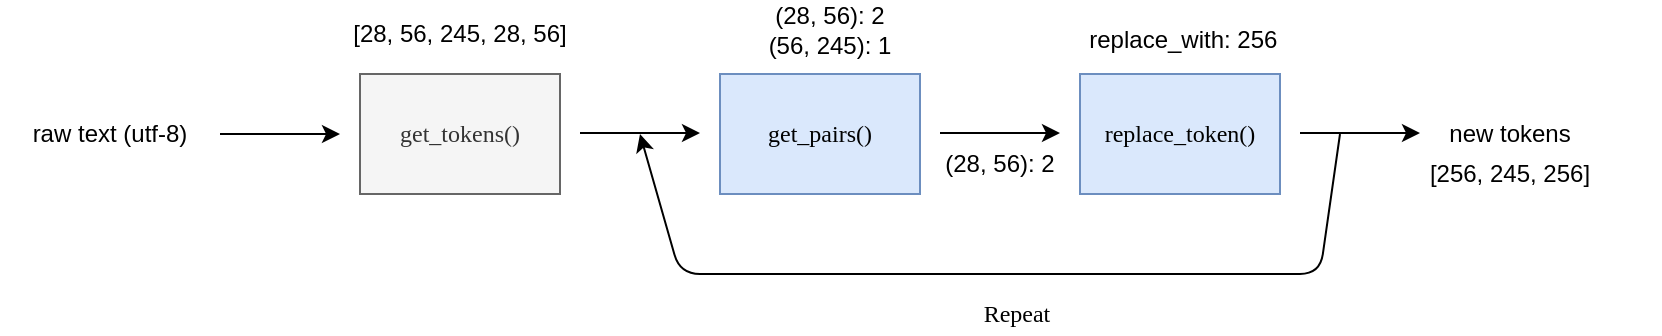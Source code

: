 <mxfile version="13.9.9" type="device"><diagram id="eirpjIbiPabfx3KrHbXo" name="Page-1"><mxGraphModel dx="620" dy="486" grid="1" gridSize="10" guides="1" tooltips="1" connect="1" arrows="1" fold="1" page="1" pageScale="1" pageWidth="850" pageHeight="1100" math="0" shadow="0"><root><mxCell id="0"/><mxCell id="1" parent="0"/><mxCell id="v3F7vN-rLLgnJF0GhgG0-29" value="" style="group" vertex="1" connectable="0" parent="1"><mxGeometry x="50" y="130" width="830" height="160" as="geometry"/></mxCell><mxCell id="v3F7vN-rLLgnJF0GhgG0-27" value="" style="group" vertex="1" connectable="0" parent="v3F7vN-rLLgnJF0GhgG0-29"><mxGeometry width="830" height="130" as="geometry"/></mxCell><mxCell id="v3F7vN-rLLgnJF0GhgG0-1" value="raw text (utf-8)" style="text;html=1;strokeColor=none;fillColor=none;align=center;verticalAlign=middle;whiteSpace=wrap;rounded=0;" vertex="1" parent="v3F7vN-rLLgnJF0GhgG0-27"><mxGeometry y="50" width="110" height="20" as="geometry"/></mxCell><mxCell id="v3F7vN-rLLgnJF0GhgG0-2" value="" style="endArrow=classic;html=1;exitX=1;exitY=0.5;exitDx=0;exitDy=0;" edge="1" parent="v3F7vN-rLLgnJF0GhgG0-27" source="v3F7vN-rLLgnJF0GhgG0-1"><mxGeometry width="50" height="50" relative="1" as="geometry"><mxPoint x="130" y="100" as="sourcePoint"/><mxPoint x="170" y="60" as="targetPoint"/></mxGeometry></mxCell><mxCell id="v3F7vN-rLLgnJF0GhgG0-4" value="&lt;font face=&quot;Comic Sans MS&quot;&gt;get_tokens()&lt;/font&gt;" style="rounded=0;whiteSpace=wrap;html=1;fillColor=#f5f5f5;strokeColor=#666666;fontColor=#333333;" vertex="1" parent="v3F7vN-rLLgnJF0GhgG0-27"><mxGeometry x="180" y="30" width="100" height="60" as="geometry"/></mxCell><mxCell id="v3F7vN-rLLgnJF0GhgG0-6" value="" style="endArrow=classic;html=1;exitX=1;exitY=0.5;exitDx=0;exitDy=0;" edge="1" parent="v3F7vN-rLLgnJF0GhgG0-27"><mxGeometry width="50" height="50" relative="1" as="geometry"><mxPoint x="290" y="59.5" as="sourcePoint"/><mxPoint x="350" y="59.5" as="targetPoint"/></mxGeometry></mxCell><mxCell id="v3F7vN-rLLgnJF0GhgG0-7" value="[28, 56, 245, 28, 56]" style="text;html=1;strokeColor=none;fillColor=none;align=center;verticalAlign=middle;whiteSpace=wrap;rounded=0;" vertex="1" parent="v3F7vN-rLLgnJF0GhgG0-27"><mxGeometry x="155" width="150" height="20" as="geometry"/></mxCell><mxCell id="v3F7vN-rLLgnJF0GhgG0-8" value="&lt;font face=&quot;Comic Sans MS&quot;&gt;get_pairs()&lt;/font&gt;" style="rounded=0;whiteSpace=wrap;html=1;fillColor=#dae8fc;strokeColor=#6c8ebf;" vertex="1" parent="v3F7vN-rLLgnJF0GhgG0-27"><mxGeometry x="360" y="30" width="100" height="60" as="geometry"/></mxCell><mxCell id="v3F7vN-rLLgnJF0GhgG0-9" value="(28, 56): 2&lt;br&gt;(56, 245): 1" style="text;html=1;strokeColor=none;fillColor=none;align=center;verticalAlign=middle;whiteSpace=wrap;rounded=0;" vertex="1" parent="v3F7vN-rLLgnJF0GhgG0-27"><mxGeometry x="340" y="3" width="150" height="10" as="geometry"/></mxCell><mxCell id="v3F7vN-rLLgnJF0GhgG0-11" value="" style="endArrow=classic;html=1;exitX=1;exitY=0.5;exitDx=0;exitDy=0;" edge="1" parent="v3F7vN-rLLgnJF0GhgG0-27"><mxGeometry width="50" height="50" relative="1" as="geometry"><mxPoint x="470" y="59.5" as="sourcePoint"/><mxPoint x="530" y="59.5" as="targetPoint"/></mxGeometry></mxCell><mxCell id="v3F7vN-rLLgnJF0GhgG0-12" value="&lt;font face=&quot;Comic Sans MS&quot;&gt;replace_token()&lt;/font&gt;" style="rounded=0;whiteSpace=wrap;html=1;fillColor=#dae8fc;strokeColor=#6c8ebf;" vertex="1" parent="v3F7vN-rLLgnJF0GhgG0-27"><mxGeometry x="540" y="30" width="100" height="60" as="geometry"/></mxCell><mxCell id="v3F7vN-rLLgnJF0GhgG0-13" value="new tokens" style="text;html=1;strokeColor=none;fillColor=none;align=center;verticalAlign=middle;whiteSpace=wrap;rounded=0;" vertex="1" parent="v3F7vN-rLLgnJF0GhgG0-27"><mxGeometry x="700" y="50" width="110" height="20" as="geometry"/></mxCell><mxCell id="v3F7vN-rLLgnJF0GhgG0-14" value="" style="endArrow=classic;html=1;exitX=1;exitY=0.5;exitDx=0;exitDy=0;" edge="1" parent="v3F7vN-rLLgnJF0GhgG0-27"><mxGeometry width="50" height="50" relative="1" as="geometry"><mxPoint x="650" y="59.5" as="sourcePoint"/><mxPoint x="710" y="59.5" as="targetPoint"/></mxGeometry></mxCell><mxCell id="v3F7vN-rLLgnJF0GhgG0-19" value="" style="endArrow=classic;html=1;" edge="1" parent="v3F7vN-rLLgnJF0GhgG0-27"><mxGeometry width="50" height="50" relative="1" as="geometry"><mxPoint x="670" y="60" as="sourcePoint"/><mxPoint x="320" y="60" as="targetPoint"/><Array as="points"><mxPoint x="660" y="130"/><mxPoint x="409" y="130"/><mxPoint x="340" y="130"/></Array></mxGeometry></mxCell><mxCell id="v3F7vN-rLLgnJF0GhgG0-21" style="edgeStyle=orthogonalEdgeStyle;rounded=0;orthogonalLoop=1;jettySize=auto;html=1;exitX=0.5;exitY=1;exitDx=0;exitDy=0;" edge="1" parent="v3F7vN-rLLgnJF0GhgG0-27" source="v3F7vN-rLLgnJF0GhgG0-1" target="v3F7vN-rLLgnJF0GhgG0-1"><mxGeometry relative="1" as="geometry"/></mxCell><mxCell id="v3F7vN-rLLgnJF0GhgG0-23" value="(28, 56): 2" style="text;html=1;strokeColor=none;fillColor=none;align=center;verticalAlign=middle;whiteSpace=wrap;rounded=0;" vertex="1" parent="v3F7vN-rLLgnJF0GhgG0-27"><mxGeometry x="470" y="65" width="60" height="20" as="geometry"/></mxCell><mxCell id="v3F7vN-rLLgnJF0GhgG0-24" value="&amp;nbsp;replace_with: 256" style="text;html=1;strokeColor=none;fillColor=none;align=center;verticalAlign=middle;whiteSpace=wrap;rounded=0;" vertex="1" parent="v3F7vN-rLLgnJF0GhgG0-27"><mxGeometry x="535" y="3" width="110" height="20" as="geometry"/></mxCell><mxCell id="v3F7vN-rLLgnJF0GhgG0-26" value="[256, 245, 256]" style="text;html=1;strokeColor=none;fillColor=none;align=center;verticalAlign=middle;whiteSpace=wrap;rounded=0;" vertex="1" parent="v3F7vN-rLLgnJF0GhgG0-27"><mxGeometry x="680" y="70" width="150" height="20" as="geometry"/></mxCell><mxCell id="v3F7vN-rLLgnJF0GhgG0-20" value="&lt;font face=&quot;Comic Sans MS&quot;&gt;Repeat&amp;nbsp;&lt;/font&gt;" style="text;html=1;strokeColor=none;fillColor=none;align=center;verticalAlign=middle;whiteSpace=wrap;rounded=0;" vertex="1" parent="v3F7vN-rLLgnJF0GhgG0-29"><mxGeometry x="490" y="140" width="40" height="20" as="geometry"/></mxCell></root></mxGraphModel></diagram></mxfile>
